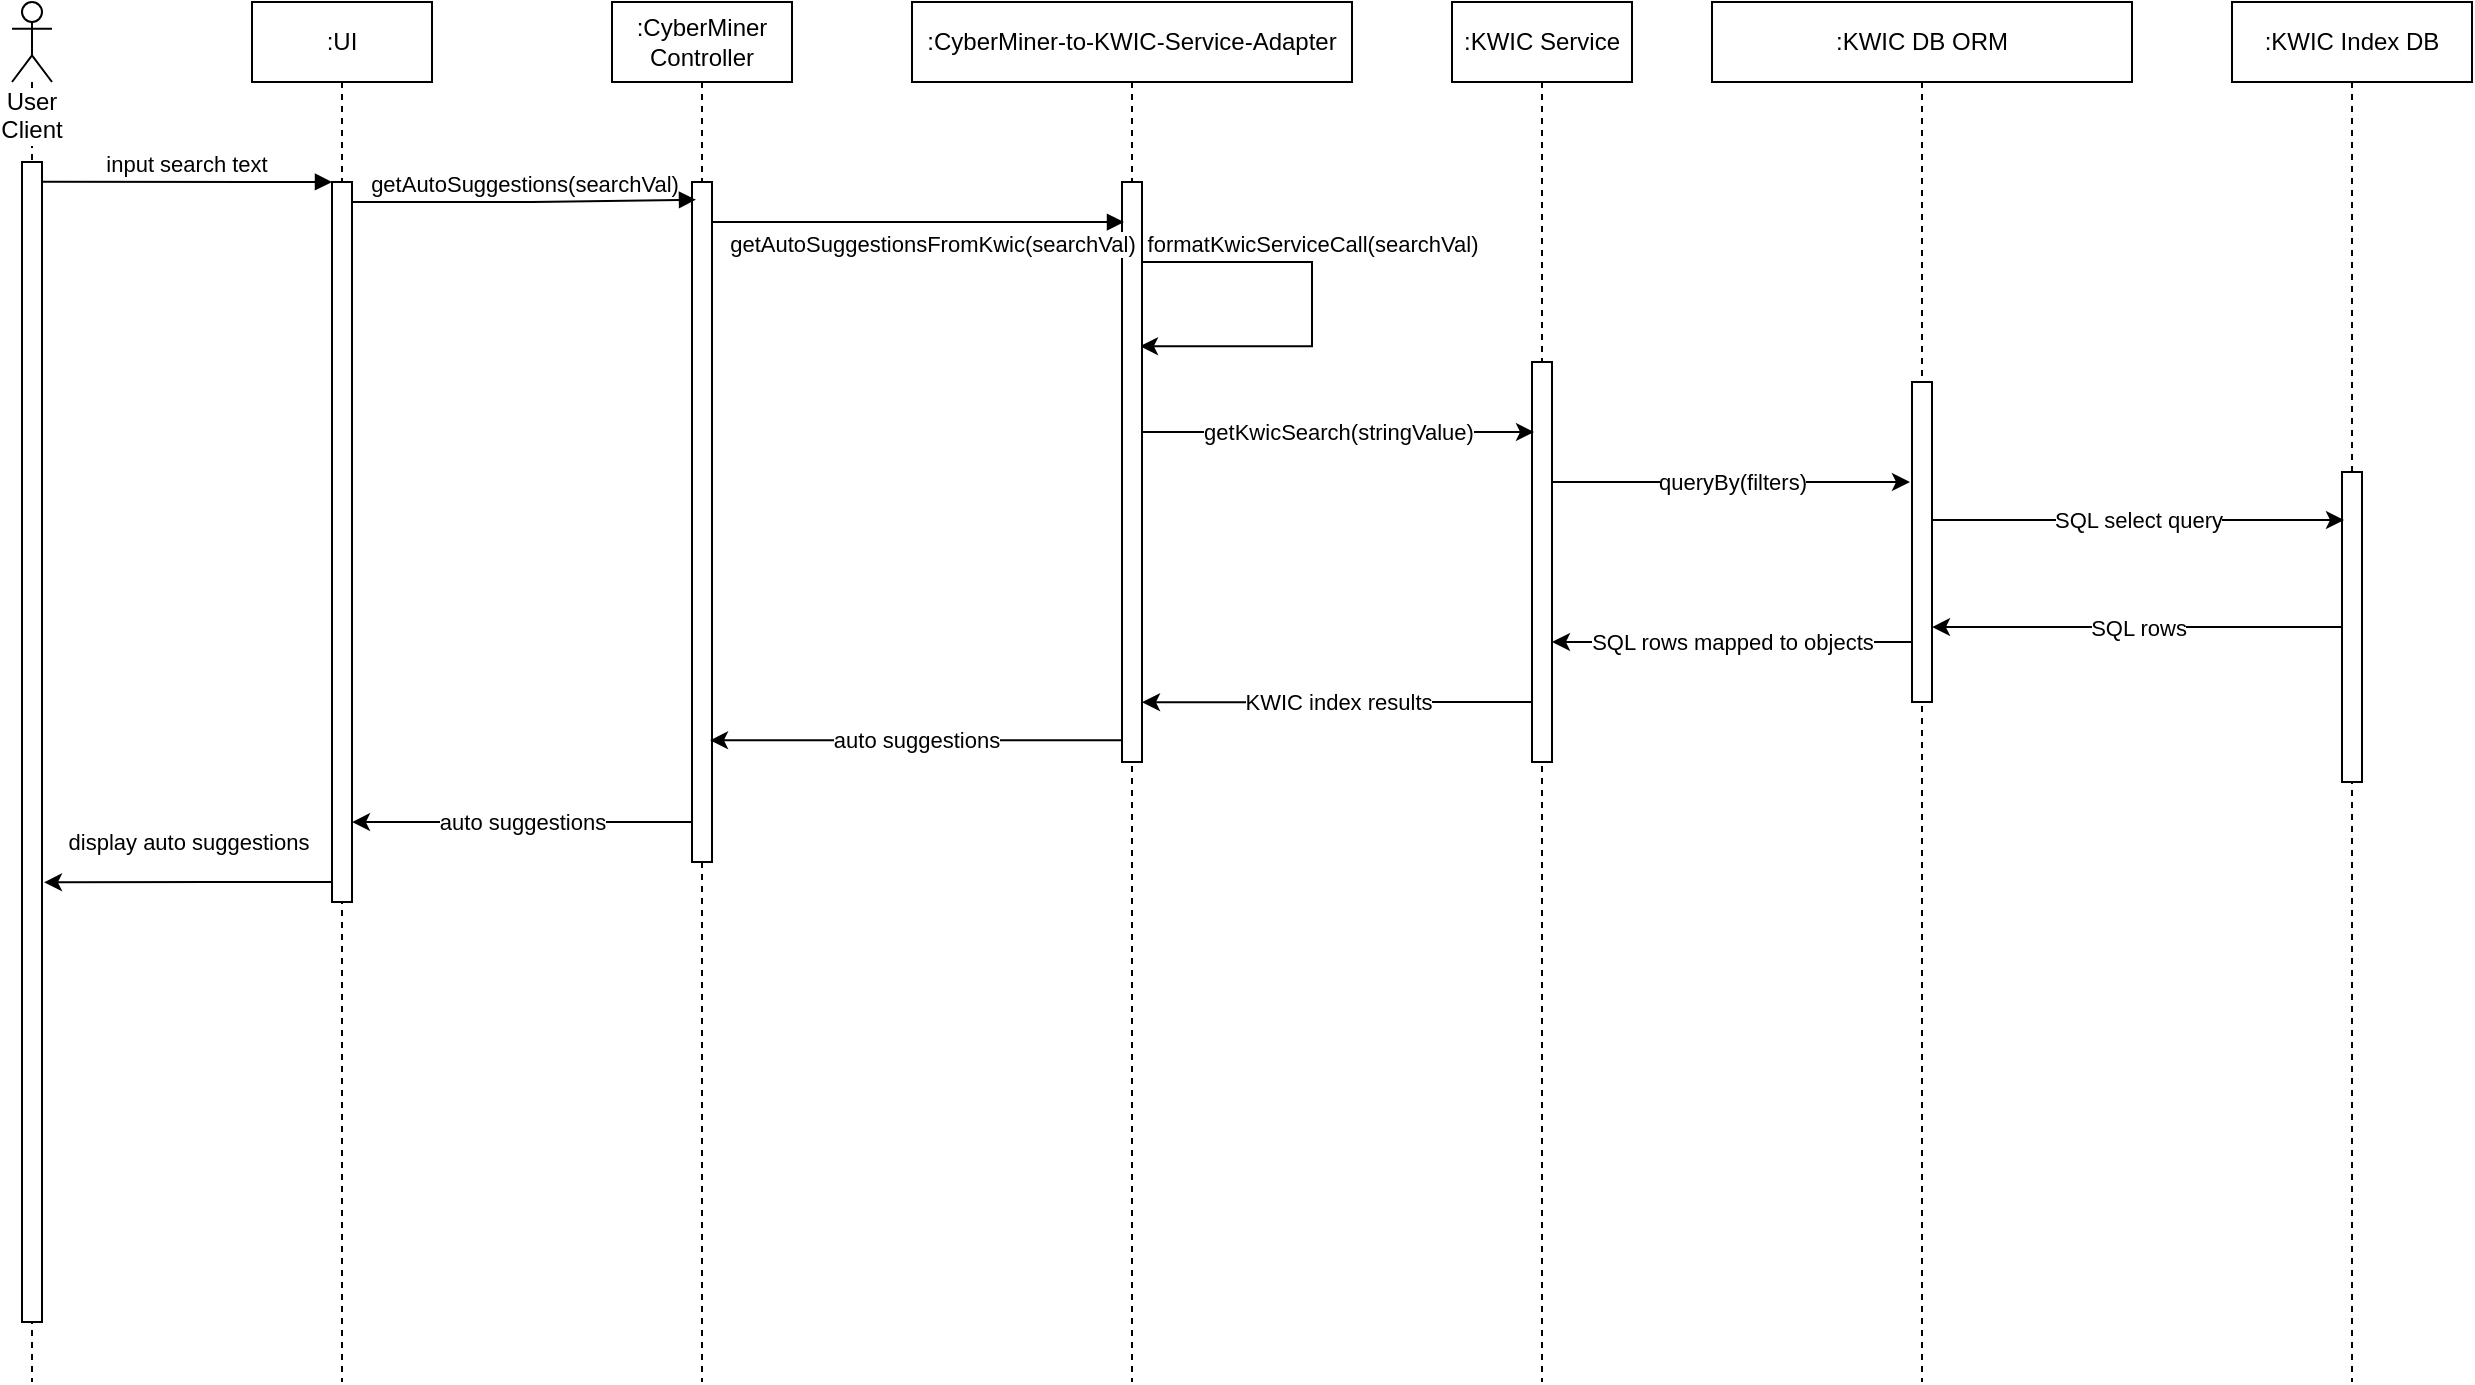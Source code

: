 <mxfile version="12.2.3" type="github" pages="1">
  <diagram id="ebyHIHOIsL0jrv1JN3ZG" name="Page-1">
    <mxGraphModel dx="1408" dy="748" grid="1" gridSize="10" guides="1" tooltips="1" connect="1" arrows="1" fold="1" page="1" pageScale="1" pageWidth="1600" pageHeight="1200" math="0" shadow="0">
      <root>
        <mxCell id="0"/>
        <mxCell id="1" parent="0"/>
        <mxCell id="Y5Kgps96UHaV6ycMvh6B-1" value=":UI" style="shape=umlLifeline;perimeter=lifelinePerimeter;whiteSpace=wrap;html=1;container=1;collapsible=0;recursiveResize=0;outlineConnect=0;" vertex="1" parent="1">
          <mxGeometry x="180" y="30" width="90" height="690" as="geometry"/>
        </mxCell>
        <mxCell id="Y5Kgps96UHaV6ycMvh6B-8" value="" style="html=1;points=[];perimeter=orthogonalPerimeter;" vertex="1" parent="Y5Kgps96UHaV6ycMvh6B-1">
          <mxGeometry x="40" y="90" width="10" height="360" as="geometry"/>
        </mxCell>
        <mxCell id="Y5Kgps96UHaV6ycMvh6B-6" value="User Client" style="shape=umlLifeline;participant=umlActor;perimeter=lifelinePerimeter;whiteSpace=wrap;html=1;container=1;collapsible=0;recursiveResize=0;verticalAlign=top;spacingTop=36;labelBackgroundColor=#ffffff;outlineConnect=0;" vertex="1" parent="1">
          <mxGeometry x="60" y="30" width="20" height="690" as="geometry"/>
        </mxCell>
        <mxCell id="Y5Kgps96UHaV6ycMvh6B-7" value="" style="html=1;points=[];perimeter=orthogonalPerimeter;" vertex="1" parent="Y5Kgps96UHaV6ycMvh6B-6">
          <mxGeometry x="5" y="80" width="10" height="580" as="geometry"/>
        </mxCell>
        <mxCell id="Y5Kgps96UHaV6ycMvh6B-10" value="input search text" style="html=1;verticalAlign=bottom;endArrow=block;exitX=1;exitY=0.017;exitDx=0;exitDy=0;exitPerimeter=0;entryX=0;entryY=0;entryDx=0;entryDy=0;entryPerimeter=0;" edge="1" parent="1" source="Y5Kgps96UHaV6ycMvh6B-7" target="Y5Kgps96UHaV6ycMvh6B-8">
          <mxGeometry width="80" relative="1" as="geometry">
            <mxPoint x="90" y="130" as="sourcePoint"/>
            <mxPoint x="210" y="120" as="targetPoint"/>
          </mxGeometry>
        </mxCell>
        <mxCell id="Y5Kgps96UHaV6ycMvh6B-11" value=":CyberMiner Controller" style="shape=umlLifeline;perimeter=lifelinePerimeter;whiteSpace=wrap;html=1;container=1;collapsible=0;recursiveResize=0;outlineConnect=0;" vertex="1" parent="1">
          <mxGeometry x="360" y="30" width="90" height="690" as="geometry"/>
        </mxCell>
        <mxCell id="Y5Kgps96UHaV6ycMvh6B-12" value="" style="html=1;points=[];perimeter=orthogonalPerimeter;" vertex="1" parent="Y5Kgps96UHaV6ycMvh6B-11">
          <mxGeometry x="40" y="90" width="10" height="340" as="geometry"/>
        </mxCell>
        <mxCell id="Y5Kgps96UHaV6ycMvh6B-13" value=":KWIC Service" style="shape=umlLifeline;perimeter=lifelinePerimeter;whiteSpace=wrap;html=1;container=1;collapsible=0;recursiveResize=0;outlineConnect=0;" vertex="1" parent="1">
          <mxGeometry x="780" y="30" width="90" height="690" as="geometry"/>
        </mxCell>
        <mxCell id="Y5Kgps96UHaV6ycMvh6B-14" value="" style="html=1;points=[];perimeter=orthogonalPerimeter;" vertex="1" parent="Y5Kgps96UHaV6ycMvh6B-13">
          <mxGeometry x="40" y="180" width="10" height="200" as="geometry"/>
        </mxCell>
        <mxCell id="Y5Kgps96UHaV6ycMvh6B-15" value=":KWIC Index DB" style="shape=umlLifeline;perimeter=lifelinePerimeter;whiteSpace=wrap;html=1;container=1;collapsible=0;recursiveResize=0;outlineConnect=0;" vertex="1" parent="1">
          <mxGeometry x="1170" y="30" width="120" height="690" as="geometry"/>
        </mxCell>
        <mxCell id="Y5Kgps96UHaV6ycMvh6B-16" value="" style="html=1;points=[];perimeter=orthogonalPerimeter;" vertex="1" parent="Y5Kgps96UHaV6ycMvh6B-15">
          <mxGeometry x="55" y="235" width="10" height="155" as="geometry"/>
        </mxCell>
        <mxCell id="Y5Kgps96UHaV6ycMvh6B-17" value="getAutoSuggestions(searchVal)" style="html=1;verticalAlign=bottom;endArrow=block;entryX=0.2;entryY=0.026;entryDx=0;entryDy=0;entryPerimeter=0;" edge="1" parent="1" source="Y5Kgps96UHaV6ycMvh6B-8" target="Y5Kgps96UHaV6ycMvh6B-12">
          <mxGeometry width="80" relative="1" as="geometry">
            <mxPoint x="240" y="129.86" as="sourcePoint"/>
            <mxPoint x="360" y="130" as="targetPoint"/>
            <Array as="points">
              <mxPoint x="320" y="130"/>
            </Array>
          </mxGeometry>
        </mxCell>
        <mxCell id="Y5Kgps96UHaV6ycMvh6B-18" value=":CyberMiner-to-KWIC-Service-Adapter" style="shape=umlLifeline;perimeter=lifelinePerimeter;whiteSpace=wrap;html=1;container=1;collapsible=0;recursiveResize=0;outlineConnect=0;" vertex="1" parent="1">
          <mxGeometry x="510" y="30" width="220" height="690" as="geometry"/>
        </mxCell>
        <mxCell id="Y5Kgps96UHaV6ycMvh6B-23" value="formatKwicServiceCall(searchVal)" style="edgeStyle=orthogonalEdgeStyle;rounded=0;orthogonalLoop=1;jettySize=auto;html=1;entryX=0.9;entryY=0.283;entryDx=0;entryDy=0;entryPerimeter=0;" edge="1" parent="Y5Kgps96UHaV6ycMvh6B-18" source="Y5Kgps96UHaV6ycMvh6B-19" target="Y5Kgps96UHaV6ycMvh6B-19">
          <mxGeometry x="-0.194" y="10" relative="1" as="geometry">
            <mxPoint x="140" y="190" as="targetPoint"/>
            <Array as="points">
              <mxPoint x="200" y="130"/>
              <mxPoint x="200" y="172"/>
            </Array>
            <mxPoint x="-10" y="-10" as="offset"/>
          </mxGeometry>
        </mxCell>
        <mxCell id="Y5Kgps96UHaV6ycMvh6B-19" value="" style="html=1;points=[];perimeter=orthogonalPerimeter;" vertex="1" parent="Y5Kgps96UHaV6ycMvh6B-18">
          <mxGeometry x="105" y="90" width="10" height="290" as="geometry"/>
        </mxCell>
        <mxCell id="Y5Kgps96UHaV6ycMvh6B-21" value="getAutoSuggestionsFromKwic(searchVal)" style="html=1;verticalAlign=bottom;endArrow=block;entryX=0.1;entryY=0.069;entryDx=0;entryDy=0;entryPerimeter=0;" edge="1" parent="1" target="Y5Kgps96UHaV6ycMvh6B-19">
          <mxGeometry x="0.068" y="-20" width="80" relative="1" as="geometry">
            <mxPoint x="410" y="139.97" as="sourcePoint"/>
            <mxPoint x="610" y="140" as="targetPoint"/>
            <mxPoint as="offset"/>
          </mxGeometry>
        </mxCell>
        <mxCell id="Y5Kgps96UHaV6ycMvh6B-27" value="getKwicSearch(stringValue)" style="edgeStyle=orthogonalEdgeStyle;rounded=0;orthogonalLoop=1;jettySize=auto;html=1;" edge="1" parent="1" source="Y5Kgps96UHaV6ycMvh6B-19">
          <mxGeometry relative="1" as="geometry">
            <mxPoint x="821" y="245" as="targetPoint"/>
            <Array as="points">
              <mxPoint x="821" y="245"/>
            </Array>
          </mxGeometry>
        </mxCell>
        <mxCell id="Y5Kgps96UHaV6ycMvh6B-28" value=":KWIC DB ORM" style="shape=umlLifeline;perimeter=lifelinePerimeter;whiteSpace=wrap;html=1;container=1;collapsible=0;recursiveResize=0;outlineConnect=0;" vertex="1" parent="1">
          <mxGeometry x="910" y="30" width="210" height="690" as="geometry"/>
        </mxCell>
        <mxCell id="Y5Kgps96UHaV6ycMvh6B-29" value="" style="html=1;points=[];perimeter=orthogonalPerimeter;" vertex="1" parent="Y5Kgps96UHaV6ycMvh6B-28">
          <mxGeometry x="100" y="190" width="10" height="160" as="geometry"/>
        </mxCell>
        <mxCell id="Y5Kgps96UHaV6ycMvh6B-30" value="queryBy(filters)" style="edgeStyle=orthogonalEdgeStyle;rounded=0;orthogonalLoop=1;jettySize=auto;html=1;" edge="1" parent="1" source="Y5Kgps96UHaV6ycMvh6B-14">
          <mxGeometry relative="1" as="geometry">
            <mxPoint x="1009" y="270" as="targetPoint"/>
            <Array as="points">
              <mxPoint x="880" y="270"/>
              <mxPoint x="880" y="270"/>
            </Array>
          </mxGeometry>
        </mxCell>
        <mxCell id="Y5Kgps96UHaV6ycMvh6B-32" value="SQL select query" style="edgeStyle=orthogonalEdgeStyle;rounded=0;orthogonalLoop=1;jettySize=auto;html=1;entryX=0.1;entryY=0.155;entryDx=0;entryDy=0;entryPerimeter=0;" edge="1" parent="1" source="Y5Kgps96UHaV6ycMvh6B-29" target="Y5Kgps96UHaV6ycMvh6B-16">
          <mxGeometry relative="1" as="geometry">
            <mxPoint x="1100" y="335" as="targetPoint"/>
            <Array as="points">
              <mxPoint x="1190" y="289"/>
              <mxPoint x="1190" y="289"/>
            </Array>
          </mxGeometry>
        </mxCell>
        <mxCell id="Y5Kgps96UHaV6ycMvh6B-38" value="SQL rows" style="edgeStyle=orthogonalEdgeStyle;rounded=0;orthogonalLoop=1;jettySize=auto;html=1;entryX=1;entryY=0.766;entryDx=0;entryDy=0;entryPerimeter=0;" edge="1" parent="1" source="Y5Kgps96UHaV6ycMvh6B-16" target="Y5Kgps96UHaV6ycMvh6B-29">
          <mxGeometry relative="1" as="geometry">
            <mxPoint x="1145" y="342.5" as="targetPoint"/>
          </mxGeometry>
        </mxCell>
        <mxCell id="Y5Kgps96UHaV6ycMvh6B-39" value="SQL rows mapped to objects" style="edgeStyle=orthogonalEdgeStyle;rounded=0;orthogonalLoop=1;jettySize=auto;html=1;entryX=1;entryY=0.766;entryDx=0;entryDy=0;entryPerimeter=0;" edge="1" parent="1">
          <mxGeometry relative="1" as="geometry">
            <mxPoint x="1010" y="350" as="sourcePoint"/>
            <mxPoint x="830" y="350" as="targetPoint"/>
          </mxGeometry>
        </mxCell>
        <mxCell id="Y5Kgps96UHaV6ycMvh6B-41" value="KWIC index results" style="edgeStyle=orthogonalEdgeStyle;rounded=0;orthogonalLoop=1;jettySize=auto;html=1;entryX=1;entryY=0.897;entryDx=0;entryDy=0;entryPerimeter=0;" edge="1" parent="1" source="Y5Kgps96UHaV6ycMvh6B-14" target="Y5Kgps96UHaV6ycMvh6B-19">
          <mxGeometry relative="1" as="geometry">
            <mxPoint x="740" y="310" as="targetPoint"/>
            <Array as="points">
              <mxPoint x="770" y="380"/>
              <mxPoint x="770" y="380"/>
            </Array>
          </mxGeometry>
        </mxCell>
        <mxCell id="Y5Kgps96UHaV6ycMvh6B-43" value="auto suggestions" style="edgeStyle=orthogonalEdgeStyle;rounded=0;orthogonalLoop=1;jettySize=auto;html=1;entryX=0.9;entryY=0.821;entryDx=0;entryDy=0;entryPerimeter=0;" edge="1" parent="1" source="Y5Kgps96UHaV6ycMvh6B-19" target="Y5Kgps96UHaV6ycMvh6B-12">
          <mxGeometry relative="1" as="geometry">
            <mxPoint x="535" y="265" as="targetPoint"/>
            <Array as="points">
              <mxPoint x="550" y="400"/>
            </Array>
          </mxGeometry>
        </mxCell>
        <mxCell id="Y5Kgps96UHaV6ycMvh6B-45" value="auto suggestions" style="edgeStyle=orthogonalEdgeStyle;rounded=0;orthogonalLoop=1;jettySize=auto;html=1;entryX=1;entryY=0.889;entryDx=0;entryDy=0;entryPerimeter=0;" edge="1" parent="1" source="Y5Kgps96UHaV6ycMvh6B-12" target="Y5Kgps96UHaV6ycMvh6B-8">
          <mxGeometry relative="1" as="geometry">
            <mxPoint x="320" y="290" as="targetPoint"/>
            <Array as="points">
              <mxPoint x="350" y="440"/>
              <mxPoint x="350" y="440"/>
            </Array>
          </mxGeometry>
        </mxCell>
        <mxCell id="Y5Kgps96UHaV6ycMvh6B-47" value="display auto suggestions" style="edgeStyle=orthogonalEdgeStyle;rounded=0;orthogonalLoop=1;jettySize=auto;html=1;entryX=1.1;entryY=0.621;entryDx=0;entryDy=0;entryPerimeter=0;" edge="1" parent="1" source="Y5Kgps96UHaV6ycMvh6B-8" target="Y5Kgps96UHaV6ycMvh6B-7">
          <mxGeometry x="-0.007" y="-20" relative="1" as="geometry">
            <mxPoint x="140" y="300" as="targetPoint"/>
            <Array as="points">
              <mxPoint x="160" y="470"/>
              <mxPoint x="160" y="470"/>
            </Array>
            <mxPoint as="offset"/>
          </mxGeometry>
        </mxCell>
      </root>
    </mxGraphModel>
  </diagram>
</mxfile>
